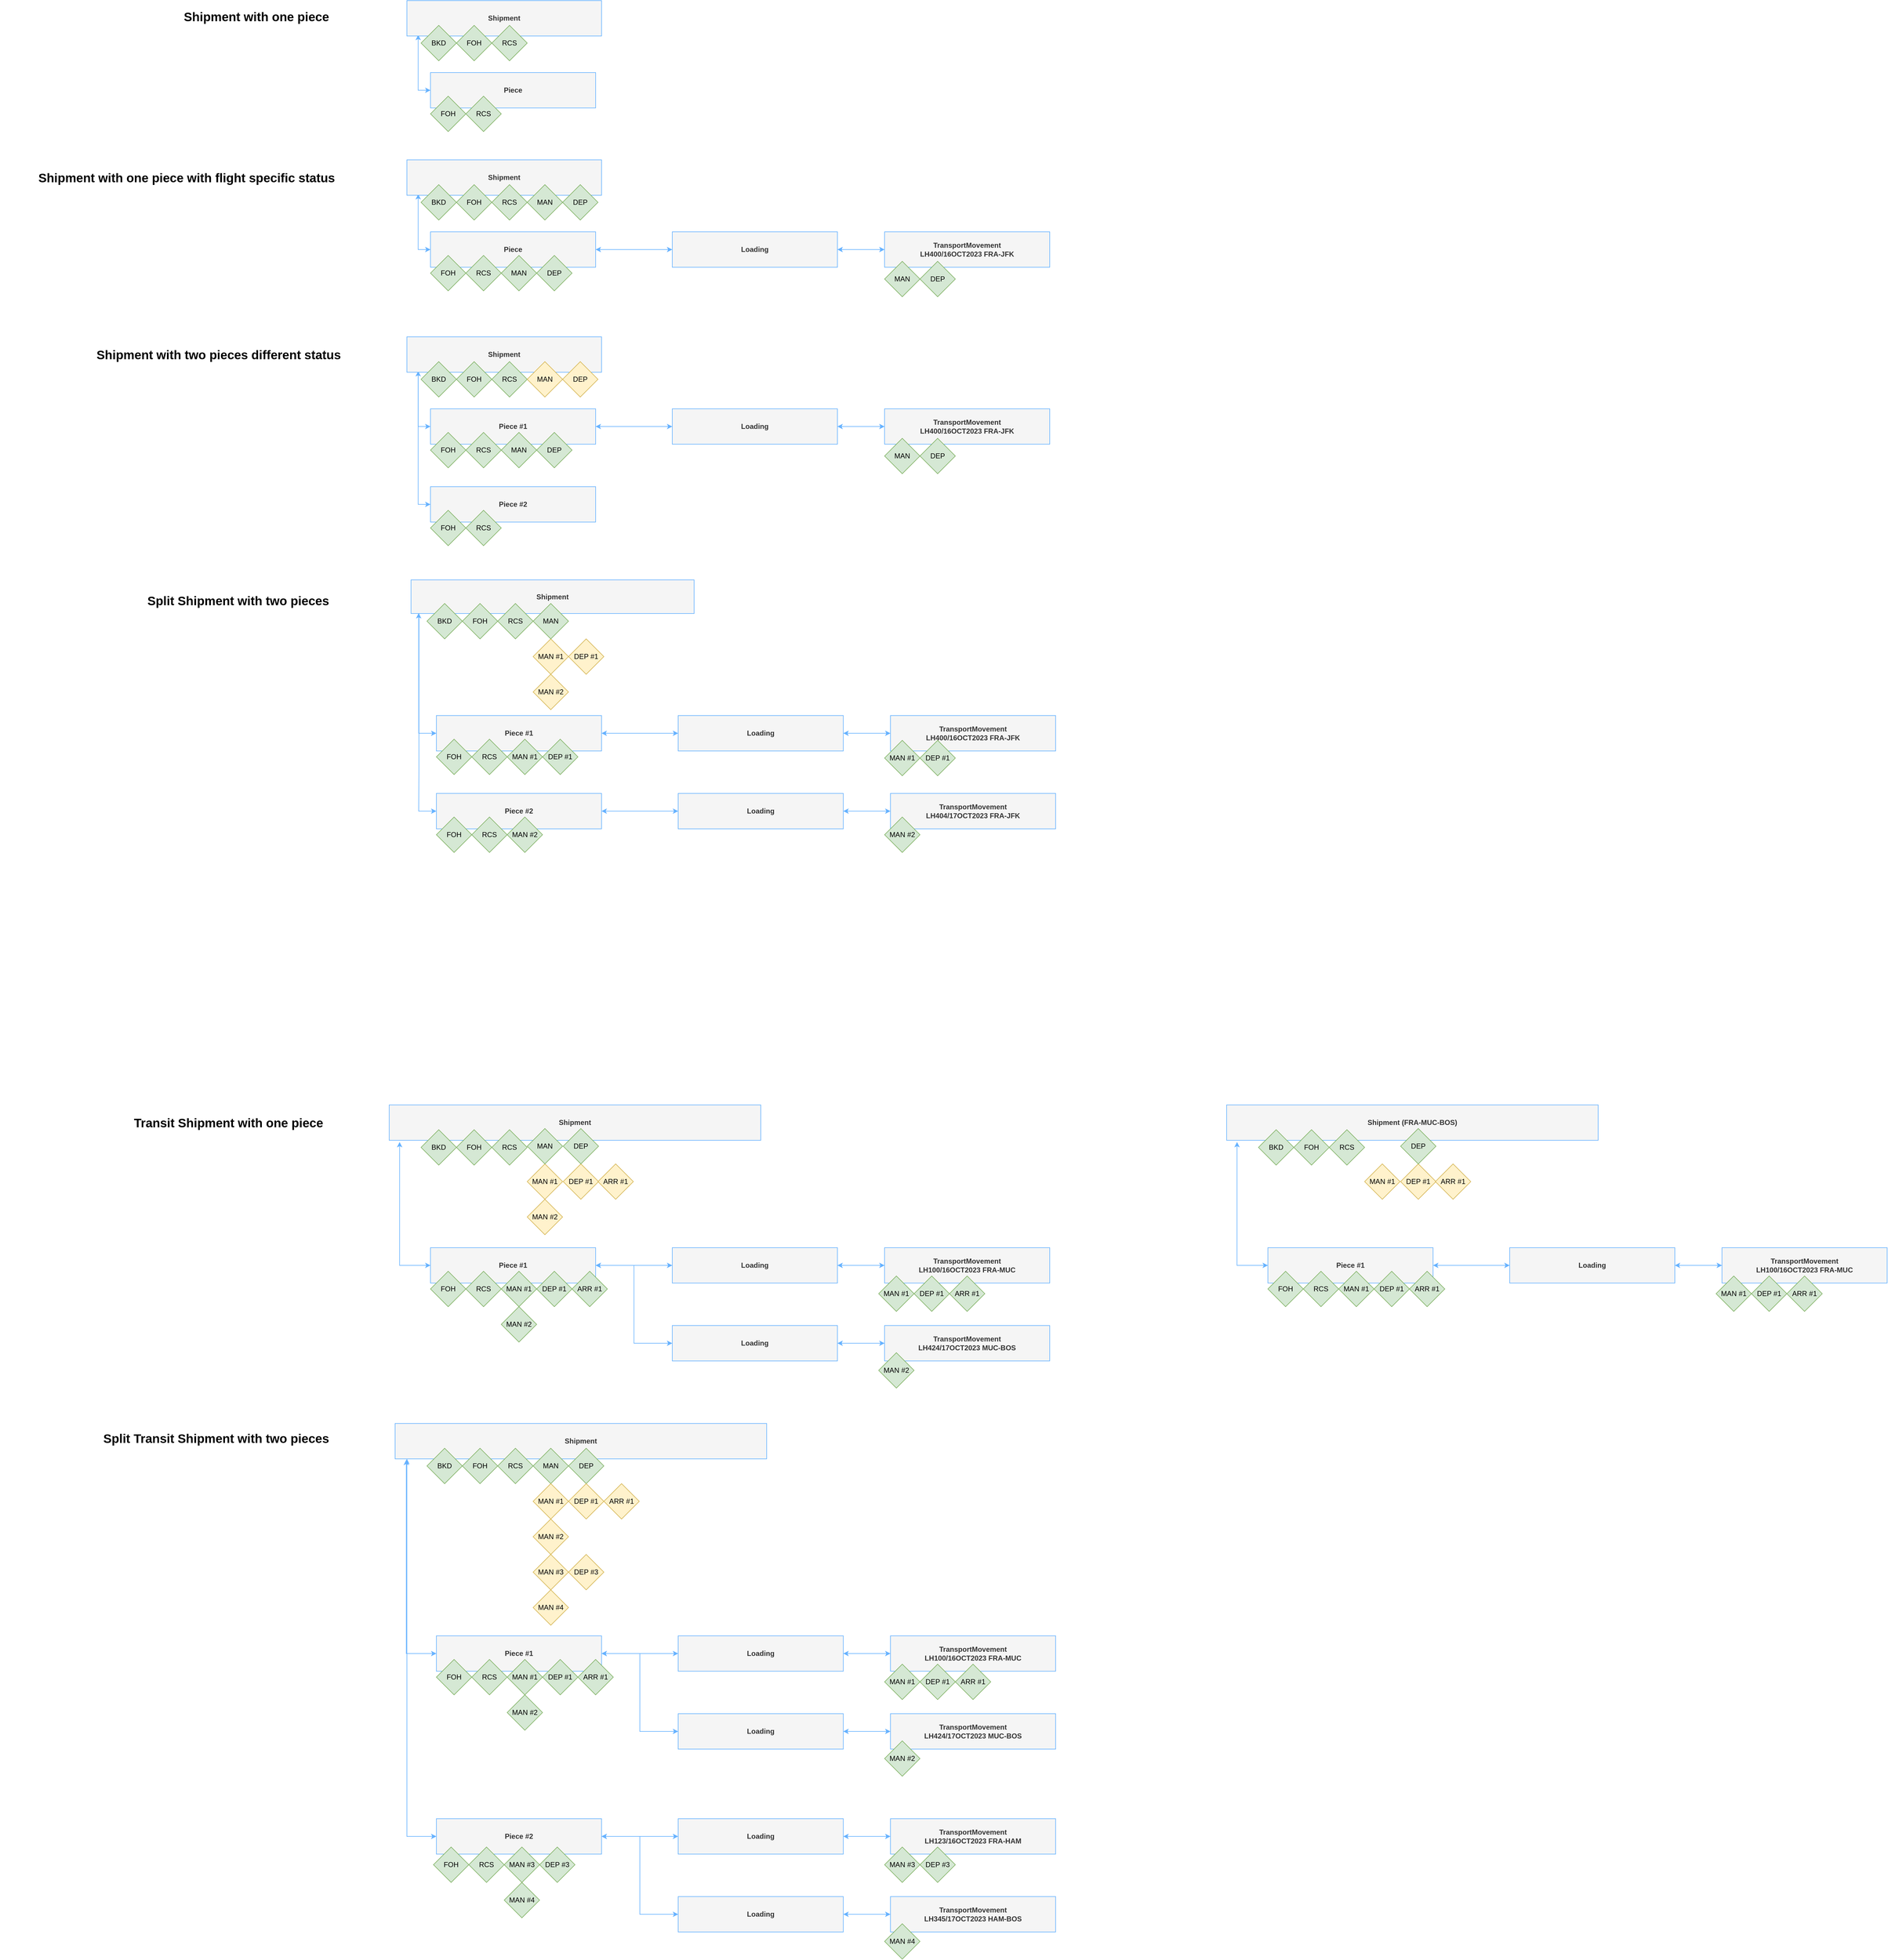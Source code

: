 <mxfile version="22.0.4" type="device">
  <diagram name="Seite-1" id="QlhiIvQ4_2E_zhbugzKK">
    <mxGraphModel dx="3215" dy="2066" grid="1" gridSize="10" guides="1" tooltips="1" connect="1" arrows="1" fold="1" page="1" pageScale="1" pageWidth="827" pageHeight="1169" math="0" shadow="0">
      <root>
        <mxCell id="0" />
        <mxCell id="1" parent="0" />
        <mxCell id="5CUBUq4CtGVq6OdzhweH-41" value="Piece #1" style="whiteSpace=wrap;html=1;fontStyle=1;fillColor=#f5f5f5;strokeColor=#66B2FF;fontColor=#333333;" vertex="1" parent="1">
          <mxGeometry x="80" y="2302" width="280" height="60" as="geometry" />
        </mxCell>
        <mxCell id="5CUBUq4CtGVq6OdzhweH-28" value="TransportMovement&lt;br&gt;LH400/16OCT2023 FRA-JFK" style="whiteSpace=wrap;html=1;fontStyle=1;fillColor=#f5f5f5;strokeColor=#66B2FF;fontColor=#333333;" vertex="1" parent="1">
          <mxGeometry x="860" y="1400" width="280" height="60" as="geometry" />
        </mxCell>
        <mxCell id="KiZJLOA3F3ZZ3r3pBosK-10" style="edgeStyle=orthogonalEdgeStyle;rounded=0;orthogonalLoop=1;jettySize=auto;html=1;entryX=0;entryY=0.5;entryDx=0;entryDy=0;exitX=0.058;exitY=0.967;exitDx=0;exitDy=0;exitPerimeter=0;startArrow=classic;startFill=1;strokeColor=#66B2FF;" parent="1" source="KiZJLOA3F3ZZ3r3pBosK-2" target="KiZJLOA3F3ZZ3r3pBosK-4" edge="1">
          <mxGeometry relative="1" as="geometry" />
        </mxCell>
        <mxCell id="KiZJLOA3F3ZZ3r3pBosK-2" value="Shipment" style="whiteSpace=wrap;html=1;fontStyle=1;fillColor=#f5f5f5;strokeColor=#66B2FF;fontColor=#333333;" parent="1" vertex="1">
          <mxGeometry x="40" y="188" width="330" height="60" as="geometry" />
        </mxCell>
        <mxCell id="KiZJLOA3F3ZZ3r3pBosK-4" value="Piece" style="whiteSpace=wrap;html=1;fontStyle=1;fillColor=#f5f5f5;strokeColor=#66B2FF;fontColor=#333333;" parent="1" vertex="1">
          <mxGeometry x="80" y="310" width="280" height="60" as="geometry" />
        </mxCell>
        <mxCell id="KiZJLOA3F3ZZ3r3pBosK-8" value="FOH" style="rhombus;whiteSpace=wrap;html=1;labelBackgroundColor=none;labelBorderColor=none;fillColor=#d5e8d4;strokeColor=#82b366;" parent="1" vertex="1">
          <mxGeometry x="80" y="350" width="60" height="60" as="geometry" />
        </mxCell>
        <mxCell id="KiZJLOA3F3ZZ3r3pBosK-9" value="RCS" style="rhombus;whiteSpace=wrap;html=1;labelBackgroundColor=none;labelBorderColor=none;fillColor=#d5e8d4;strokeColor=#82b366;" parent="1" vertex="1">
          <mxGeometry x="140" y="350" width="60" height="60" as="geometry" />
        </mxCell>
        <mxCell id="KiZJLOA3F3ZZ3r3pBosK-1" value="BKD" style="rhombus;whiteSpace=wrap;html=1;labelBackgroundColor=none;labelBorderColor=none;fillColor=#d5e8d4;strokeColor=#82b366;" parent="1" vertex="1">
          <mxGeometry x="64" y="230" width="60" height="60" as="geometry" />
        </mxCell>
        <mxCell id="KiZJLOA3F3ZZ3r3pBosK-6" value="FOH" style="rhombus;whiteSpace=wrap;html=1;labelBackgroundColor=none;labelBorderColor=none;fillColor=#d5e8d4;strokeColor=#82b366;" parent="1" vertex="1">
          <mxGeometry x="124" y="230" width="60" height="60" as="geometry" />
        </mxCell>
        <mxCell id="KiZJLOA3F3ZZ3r3pBosK-7" value="RCS" style="rhombus;whiteSpace=wrap;html=1;labelBackgroundColor=none;labelBorderColor=none;fillColor=#d5e8d4;strokeColor=#82b366;" parent="1" vertex="1">
          <mxGeometry x="184" y="230" width="60" height="60" as="geometry" />
        </mxCell>
        <mxCell id="KiZJLOA3F3ZZ3r3pBosK-11" style="edgeStyle=orthogonalEdgeStyle;rounded=0;orthogonalLoop=1;jettySize=auto;html=1;entryX=0;entryY=0.5;entryDx=0;entryDy=0;exitX=0.058;exitY=0.967;exitDx=0;exitDy=0;exitPerimeter=0;startArrow=classic;startFill=1;strokeColor=#66B2FF;" parent="1" source="KiZJLOA3F3ZZ3r3pBosK-12" target="KiZJLOA3F3ZZ3r3pBosK-13" edge="1">
          <mxGeometry relative="1" as="geometry" />
        </mxCell>
        <mxCell id="KiZJLOA3F3ZZ3r3pBosK-12" value="Shipment" style="whiteSpace=wrap;html=1;fontStyle=1;fillColor=#f5f5f5;strokeColor=#66B2FF;fontColor=#333333;" parent="1" vertex="1">
          <mxGeometry x="40" y="458" width="330" height="60" as="geometry" />
        </mxCell>
        <mxCell id="KiZJLOA3F3ZZ3r3pBosK-25" style="edgeStyle=orthogonalEdgeStyle;rounded=0;orthogonalLoop=1;jettySize=auto;html=1;entryX=0;entryY=0.5;entryDx=0;entryDy=0;startArrow=classic;startFill=1;strokeColor=#66B2FF;" parent="1" source="KiZJLOA3F3ZZ3r3pBosK-13" target="KiZJLOA3F3ZZ3r3pBosK-23" edge="1">
          <mxGeometry relative="1" as="geometry" />
        </mxCell>
        <mxCell id="KiZJLOA3F3ZZ3r3pBosK-13" value="Piece" style="whiteSpace=wrap;html=1;fontStyle=1;fillColor=#f5f5f5;strokeColor=#66B2FF;fontColor=#333333;" parent="1" vertex="1">
          <mxGeometry x="80" y="580" width="280" height="60" as="geometry" />
        </mxCell>
        <mxCell id="KiZJLOA3F3ZZ3r3pBosK-14" value="FOH" style="rhombus;whiteSpace=wrap;html=1;labelBackgroundColor=none;labelBorderColor=none;fillColor=#d5e8d4;strokeColor=#82b366;" parent="1" vertex="1">
          <mxGeometry x="80" y="620" width="60" height="60" as="geometry" />
        </mxCell>
        <mxCell id="KiZJLOA3F3ZZ3r3pBosK-15" value="RCS" style="rhombus;whiteSpace=wrap;html=1;labelBackgroundColor=none;labelBorderColor=none;fillColor=#d5e8d4;strokeColor=#82b366;" parent="1" vertex="1">
          <mxGeometry x="140" y="620" width="60" height="60" as="geometry" />
        </mxCell>
        <mxCell id="KiZJLOA3F3ZZ3r3pBosK-16" value="BKD" style="rhombus;whiteSpace=wrap;html=1;labelBackgroundColor=none;labelBorderColor=none;fillColor=#d5e8d4;strokeColor=#82b366;" parent="1" vertex="1">
          <mxGeometry x="64" y="500" width="60" height="60" as="geometry" />
        </mxCell>
        <mxCell id="KiZJLOA3F3ZZ3r3pBosK-17" value="FOH" style="rhombus;whiteSpace=wrap;html=1;labelBackgroundColor=none;labelBorderColor=none;fillColor=#d5e8d4;strokeColor=#82b366;" parent="1" vertex="1">
          <mxGeometry x="124" y="500" width="60" height="60" as="geometry" />
        </mxCell>
        <mxCell id="KiZJLOA3F3ZZ3r3pBosK-18" value="RCS" style="rhombus;whiteSpace=wrap;html=1;labelBackgroundColor=none;labelBorderColor=none;fillColor=#d5e8d4;strokeColor=#82b366;" parent="1" vertex="1">
          <mxGeometry x="184" y="500" width="60" height="60" as="geometry" />
        </mxCell>
        <mxCell id="KiZJLOA3F3ZZ3r3pBosK-19" value="MAN" style="rhombus;whiteSpace=wrap;html=1;labelBackgroundColor=none;labelBorderColor=none;fillColor=#d5e8d4;strokeColor=#82b366;" parent="1" vertex="1">
          <mxGeometry x="244" y="500" width="60" height="60" as="geometry" />
        </mxCell>
        <mxCell id="KiZJLOA3F3ZZ3r3pBosK-20" value="DEP" style="rhombus;whiteSpace=wrap;html=1;labelBackgroundColor=none;labelBorderColor=none;fillColor=#d5e8d4;strokeColor=#82b366;" parent="1" vertex="1">
          <mxGeometry x="304" y="500" width="60" height="60" as="geometry" />
        </mxCell>
        <mxCell id="KiZJLOA3F3ZZ3r3pBosK-21" value="MAN" style="rhombus;whiteSpace=wrap;html=1;labelBackgroundColor=none;labelBorderColor=none;fillColor=#d5e8d4;strokeColor=#82b366;" parent="1" vertex="1">
          <mxGeometry x="200" y="620" width="60" height="60" as="geometry" />
        </mxCell>
        <mxCell id="KiZJLOA3F3ZZ3r3pBosK-22" value="DEP" style="rhombus;whiteSpace=wrap;html=1;labelBackgroundColor=none;labelBorderColor=none;fillColor=#d5e8d4;strokeColor=#82b366;" parent="1" vertex="1">
          <mxGeometry x="260" y="620" width="60" height="60" as="geometry" />
        </mxCell>
        <mxCell id="KiZJLOA3F3ZZ3r3pBosK-26" style="edgeStyle=orthogonalEdgeStyle;rounded=0;orthogonalLoop=1;jettySize=auto;html=1;entryX=0;entryY=0.5;entryDx=0;entryDy=0;startArrow=classic;startFill=1;strokeColor=#66B2FF;" parent="1" source="KiZJLOA3F3ZZ3r3pBosK-23" target="KiZJLOA3F3ZZ3r3pBosK-24" edge="1">
          <mxGeometry relative="1" as="geometry" />
        </mxCell>
        <mxCell id="KiZJLOA3F3ZZ3r3pBosK-23" value="Loading" style="whiteSpace=wrap;html=1;fontStyle=1;fillColor=#f5f5f5;strokeColor=#66B2FF;fontColor=#333333;" parent="1" vertex="1">
          <mxGeometry x="490" y="580" width="280" height="60" as="geometry" />
        </mxCell>
        <mxCell id="KiZJLOA3F3ZZ3r3pBosK-24" value="TransportMovement&lt;br&gt;LH400/16OCT2023 FRA-JFK" style="whiteSpace=wrap;html=1;fontStyle=1;fillColor=#f5f5f5;strokeColor=#66B2FF;fontColor=#333333;" parent="1" vertex="1">
          <mxGeometry x="850" y="580" width="280" height="60" as="geometry" />
        </mxCell>
        <mxCell id="KiZJLOA3F3ZZ3r3pBosK-27" style="edgeStyle=orthogonalEdgeStyle;rounded=0;orthogonalLoop=1;jettySize=auto;html=1;entryX=0;entryY=0.5;entryDx=0;entryDy=0;exitX=0.058;exitY=0.967;exitDx=0;exitDy=0;exitPerimeter=0;startArrow=classic;startFill=1;strokeColor=#66B2FF;" parent="1" source="KiZJLOA3F3ZZ3r3pBosK-28" target="KiZJLOA3F3ZZ3r3pBosK-30" edge="1">
          <mxGeometry relative="1" as="geometry" />
        </mxCell>
        <mxCell id="5CUBUq4CtGVq6OdzhweH-10" style="edgeStyle=orthogonalEdgeStyle;rounded=0;orthogonalLoop=1;jettySize=auto;html=1;entryX=0;entryY=0.5;entryDx=0;entryDy=0;exitX=0.058;exitY=1.008;exitDx=0;exitDy=0;exitPerimeter=0;strokeColor=#66B2FF;" edge="1" parent="1" source="KiZJLOA3F3ZZ3r3pBosK-28" target="5CUBUq4CtGVq6OdzhweH-4">
          <mxGeometry relative="1" as="geometry" />
        </mxCell>
        <mxCell id="KiZJLOA3F3ZZ3r3pBosK-28" value="Shipment" style="whiteSpace=wrap;html=1;fontStyle=1;fillColor=#f5f5f5;strokeColor=#66B2FF;fontColor=#333333;" parent="1" vertex="1">
          <mxGeometry x="40" y="758" width="330" height="60" as="geometry" />
        </mxCell>
        <mxCell id="KiZJLOA3F3ZZ3r3pBosK-29" style="edgeStyle=orthogonalEdgeStyle;rounded=0;orthogonalLoop=1;jettySize=auto;html=1;entryX=0;entryY=0.5;entryDx=0;entryDy=0;startArrow=classic;startFill=1;strokeColor=#66B2FF;" parent="1" source="KiZJLOA3F3ZZ3r3pBosK-30" target="KiZJLOA3F3ZZ3r3pBosK-41" edge="1">
          <mxGeometry relative="1" as="geometry" />
        </mxCell>
        <mxCell id="KiZJLOA3F3ZZ3r3pBosK-30" value="Piece #1" style="whiteSpace=wrap;html=1;fontStyle=1;fillColor=#f5f5f5;strokeColor=#66B2FF;fontColor=#333333;" parent="1" vertex="1">
          <mxGeometry x="80" y="880" width="280" height="60" as="geometry" />
        </mxCell>
        <mxCell id="KiZJLOA3F3ZZ3r3pBosK-31" value="FOH" style="rhombus;whiteSpace=wrap;html=1;labelBackgroundColor=none;labelBorderColor=none;fillColor=#d5e8d4;strokeColor=#82b366;" parent="1" vertex="1">
          <mxGeometry x="80" y="920" width="60" height="60" as="geometry" />
        </mxCell>
        <mxCell id="KiZJLOA3F3ZZ3r3pBosK-32" value="RCS" style="rhombus;whiteSpace=wrap;html=1;labelBackgroundColor=none;labelBorderColor=none;fillColor=#d5e8d4;strokeColor=#82b366;" parent="1" vertex="1">
          <mxGeometry x="140" y="920" width="60" height="60" as="geometry" />
        </mxCell>
        <mxCell id="KiZJLOA3F3ZZ3r3pBosK-33" value="BKD" style="rhombus;whiteSpace=wrap;html=1;labelBackgroundColor=none;labelBorderColor=none;fillColor=#d5e8d4;strokeColor=#82b366;" parent="1" vertex="1">
          <mxGeometry x="64" y="800" width="60" height="60" as="geometry" />
        </mxCell>
        <mxCell id="KiZJLOA3F3ZZ3r3pBosK-34" value="FOH" style="rhombus;whiteSpace=wrap;html=1;labelBackgroundColor=none;labelBorderColor=none;fillColor=#d5e8d4;strokeColor=#82b366;" parent="1" vertex="1">
          <mxGeometry x="124" y="800" width="60" height="60" as="geometry" />
        </mxCell>
        <mxCell id="KiZJLOA3F3ZZ3r3pBosK-35" value="RCS" style="rhombus;whiteSpace=wrap;html=1;labelBackgroundColor=none;labelBorderColor=none;fillColor=#d5e8d4;strokeColor=#82b366;" parent="1" vertex="1">
          <mxGeometry x="184" y="800" width="60" height="60" as="geometry" />
        </mxCell>
        <mxCell id="KiZJLOA3F3ZZ3r3pBosK-36" value="MAN" style="rhombus;whiteSpace=wrap;html=1;labelBackgroundColor=none;labelBorderColor=none;fillColor=#fff2cc;gradientDirection=east;strokeColor=#d6b656;" parent="1" vertex="1">
          <mxGeometry x="244" y="800" width="60" height="60" as="geometry" />
        </mxCell>
        <mxCell id="KiZJLOA3F3ZZ3r3pBosK-37" value="DEP" style="rhombus;whiteSpace=wrap;html=1;labelBackgroundColor=none;labelBorderColor=none;fillColor=#fff2cc;gradientDirection=east;strokeColor=#d6b656;" parent="1" vertex="1">
          <mxGeometry x="304" y="800" width="60" height="60" as="geometry" />
        </mxCell>
        <mxCell id="KiZJLOA3F3ZZ3r3pBosK-38" value="MAN" style="rhombus;whiteSpace=wrap;html=1;labelBackgroundColor=none;labelBorderColor=none;fillColor=#d5e8d4;strokeColor=#82b366;" parent="1" vertex="1">
          <mxGeometry x="200" y="920" width="60" height="60" as="geometry" />
        </mxCell>
        <mxCell id="KiZJLOA3F3ZZ3r3pBosK-39" value="DEP" style="rhombus;whiteSpace=wrap;html=1;labelBackgroundColor=none;labelBorderColor=none;fillColor=#d5e8d4;strokeColor=#82b366;" parent="1" vertex="1">
          <mxGeometry x="260" y="920" width="60" height="60" as="geometry" />
        </mxCell>
        <mxCell id="KiZJLOA3F3ZZ3r3pBosK-40" style="edgeStyle=orthogonalEdgeStyle;rounded=0;orthogonalLoop=1;jettySize=auto;html=1;entryX=0;entryY=0.5;entryDx=0;entryDy=0;startArrow=classic;startFill=1;strokeColor=#66B2FF;" parent="1" source="KiZJLOA3F3ZZ3r3pBosK-41" target="5CUBUq4CtGVq6OdzhweH-1" edge="1">
          <mxGeometry relative="1" as="geometry">
            <mxPoint x="850" y="910" as="targetPoint" />
          </mxGeometry>
        </mxCell>
        <mxCell id="KiZJLOA3F3ZZ3r3pBosK-41" value="Loading" style="whiteSpace=wrap;html=1;fontStyle=1;fillColor=#f5f5f5;strokeColor=#66B2FF;fontColor=#333333;" parent="1" vertex="1">
          <mxGeometry x="490" y="880" width="280" height="60" as="geometry" />
        </mxCell>
        <mxCell id="5CUBUq4CtGVq6OdzhweH-1" value="TransportMovement&lt;br&gt;LH400/16OCT2023 FRA-JFK" style="whiteSpace=wrap;html=1;fontStyle=1;fillColor=#f5f5f5;strokeColor=#66B2FF;fontColor=#333333;" vertex="1" parent="1">
          <mxGeometry x="850" y="880" width="280" height="60" as="geometry" />
        </mxCell>
        <mxCell id="5CUBUq4CtGVq6OdzhweH-4" value="Piece #2" style="whiteSpace=wrap;html=1;fontStyle=1;fillColor=#f5f5f5;strokeColor=#66B2FF;fontColor=#333333;" vertex="1" parent="1">
          <mxGeometry x="80" y="1012" width="280" height="60" as="geometry" />
        </mxCell>
        <mxCell id="5CUBUq4CtGVq6OdzhweH-5" value="FOH" style="rhombus;whiteSpace=wrap;html=1;labelBackgroundColor=none;labelBorderColor=none;fillColor=#d5e8d4;strokeColor=#82b366;" vertex="1" parent="1">
          <mxGeometry x="80" y="1052" width="60" height="60" as="geometry" />
        </mxCell>
        <mxCell id="5CUBUq4CtGVq6OdzhweH-6" value="RCS" style="rhombus;whiteSpace=wrap;html=1;labelBackgroundColor=none;labelBorderColor=none;fillColor=#d5e8d4;strokeColor=#82b366;" vertex="1" parent="1">
          <mxGeometry x="140" y="1052" width="60" height="60" as="geometry" />
        </mxCell>
        <mxCell id="5CUBUq4CtGVq6OdzhweH-12" style="edgeStyle=orthogonalEdgeStyle;rounded=0;orthogonalLoop=1;jettySize=auto;html=1;entryX=0;entryY=0.5;entryDx=0;entryDy=0;exitX=0.027;exitY=0.987;exitDx=0;exitDy=0;exitPerimeter=0;startArrow=classic;startFill=1;strokeColor=#66B2FF;" edge="1" parent="1" source="5CUBUq4CtGVq6OdzhweH-14" target="5CUBUq4CtGVq6OdzhweH-16">
          <mxGeometry relative="1" as="geometry">
            <Array as="points">
              <mxPoint x="60" y="1430" />
            </Array>
          </mxGeometry>
        </mxCell>
        <mxCell id="5CUBUq4CtGVq6OdzhweH-13" style="edgeStyle=orthogonalEdgeStyle;rounded=0;orthogonalLoop=1;jettySize=auto;html=1;entryX=0;entryY=0.5;entryDx=0;entryDy=0;exitX=0.028;exitY=0.987;exitDx=0;exitDy=0;exitPerimeter=0;strokeColor=#66B2FF;" edge="1" parent="1" source="5CUBUq4CtGVq6OdzhweH-14" target="5CUBUq4CtGVq6OdzhweH-29">
          <mxGeometry relative="1" as="geometry">
            <Array as="points">
              <mxPoint x="60" y="1492" />
              <mxPoint x="60" y="1682" />
            </Array>
          </mxGeometry>
        </mxCell>
        <mxCell id="5CUBUq4CtGVq6OdzhweH-14" value="Shipment" style="whiteSpace=wrap;html=1;fontStyle=1;fillColor=#f5f5f5;strokeColor=#66B2FF;fontColor=#333333;" vertex="1" parent="1">
          <mxGeometry x="47" y="1170" width="480" height="57" as="geometry" />
        </mxCell>
        <mxCell id="5CUBUq4CtGVq6OdzhweH-15" style="edgeStyle=orthogonalEdgeStyle;rounded=0;orthogonalLoop=1;jettySize=auto;html=1;entryX=0;entryY=0.5;entryDx=0;entryDy=0;startArrow=classic;startFill=1;strokeColor=#66B2FF;" edge="1" parent="1" source="5CUBUq4CtGVq6OdzhweH-16" target="5CUBUq4CtGVq6OdzhweH-27">
          <mxGeometry relative="1" as="geometry" />
        </mxCell>
        <mxCell id="5CUBUq4CtGVq6OdzhweH-16" value="Piece #1" style="whiteSpace=wrap;html=1;fontStyle=1;fillColor=#f5f5f5;strokeColor=#66B2FF;fontColor=#333333;" vertex="1" parent="1">
          <mxGeometry x="90" y="1400" width="280" height="60" as="geometry" />
        </mxCell>
        <mxCell id="5CUBUq4CtGVq6OdzhweH-17" value="FOH" style="rhombus;whiteSpace=wrap;html=1;labelBackgroundColor=none;labelBorderColor=none;fillColor=#d5e8d4;strokeColor=#82b366;" vertex="1" parent="1">
          <mxGeometry x="90" y="1440" width="60" height="60" as="geometry" />
        </mxCell>
        <mxCell id="5CUBUq4CtGVq6OdzhweH-18" value="RCS" style="rhombus;whiteSpace=wrap;html=1;labelBackgroundColor=none;labelBorderColor=none;fillColor=#d5e8d4;strokeColor=#82b366;" vertex="1" parent="1">
          <mxGeometry x="150" y="1440" width="60" height="60" as="geometry" />
        </mxCell>
        <mxCell id="5CUBUq4CtGVq6OdzhweH-19" value="BKD" style="rhombus;whiteSpace=wrap;html=1;labelBackgroundColor=none;labelBorderColor=none;fillColor=#d5e8d4;strokeColor=#82b366;" vertex="1" parent="1">
          <mxGeometry x="74" y="1210" width="60" height="60" as="geometry" />
        </mxCell>
        <mxCell id="5CUBUq4CtGVq6OdzhweH-20" value="FOH" style="rhombus;whiteSpace=wrap;html=1;labelBackgroundColor=none;labelBorderColor=none;fillColor=#d5e8d4;strokeColor=#82b366;" vertex="1" parent="1">
          <mxGeometry x="134" y="1210" width="60" height="60" as="geometry" />
        </mxCell>
        <mxCell id="5CUBUq4CtGVq6OdzhweH-21" value="RCS" style="rhombus;whiteSpace=wrap;html=1;labelBackgroundColor=none;labelBorderColor=none;fillColor=#d5e8d4;strokeColor=#82b366;" vertex="1" parent="1">
          <mxGeometry x="194" y="1210" width="60" height="60" as="geometry" />
        </mxCell>
        <mxCell id="5CUBUq4CtGVq6OdzhweH-22" value="MAN #1" style="rhombus;whiteSpace=wrap;html=1;labelBackgroundColor=none;labelBorderColor=none;fillColor=#fff2cc;strokeColor=#d6b656;" vertex="1" parent="1">
          <mxGeometry x="254" y="1270" width="60" height="60" as="geometry" />
        </mxCell>
        <mxCell id="5CUBUq4CtGVq6OdzhweH-23" value="DEP #1" style="rhombus;whiteSpace=wrap;html=1;labelBackgroundColor=none;labelBorderColor=none;fillColor=#fff2cc;gradientDirection=east;strokeColor=#d6b656;" vertex="1" parent="1">
          <mxGeometry x="314" y="1270" width="60" height="60" as="geometry" />
        </mxCell>
        <mxCell id="5CUBUq4CtGVq6OdzhweH-24" value="MAN #1" style="rhombus;whiteSpace=wrap;html=1;labelBackgroundColor=none;labelBorderColor=none;fillColor=#d5e8d4;strokeColor=#82b366;" vertex="1" parent="1">
          <mxGeometry x="210" y="1440" width="60" height="60" as="geometry" />
        </mxCell>
        <mxCell id="5CUBUq4CtGVq6OdzhweH-25" value="DEP #1" style="rhombus;whiteSpace=wrap;html=1;labelBackgroundColor=none;labelBorderColor=none;fillColor=#d5e8d4;strokeColor=#82b366;" vertex="1" parent="1">
          <mxGeometry x="270" y="1440" width="60" height="60" as="geometry" />
        </mxCell>
        <mxCell id="5CUBUq4CtGVq6OdzhweH-26" style="edgeStyle=orthogonalEdgeStyle;rounded=0;orthogonalLoop=1;jettySize=auto;html=1;entryX=0;entryY=0.5;entryDx=0;entryDy=0;startArrow=classic;startFill=1;strokeColor=#66B2FF;" edge="1" parent="1" source="5CUBUq4CtGVq6OdzhweH-27" target="5CUBUq4CtGVq6OdzhweH-28">
          <mxGeometry relative="1" as="geometry">
            <mxPoint x="860" y="1430" as="targetPoint" />
          </mxGeometry>
        </mxCell>
        <mxCell id="5CUBUq4CtGVq6OdzhweH-27" value="Loading" style="whiteSpace=wrap;html=1;fontStyle=1;fillColor=#f5f5f5;strokeColor=#66B2FF;fontColor=#333333;" vertex="1" parent="1">
          <mxGeometry x="500" y="1400" width="280" height="60" as="geometry" />
        </mxCell>
        <mxCell id="5CUBUq4CtGVq6OdzhweH-35" style="edgeStyle=orthogonalEdgeStyle;rounded=0;orthogonalLoop=1;jettySize=auto;html=1;startArrow=classic;startFill=1;strokeColor=#66B2FF;" edge="1" parent="1" source="5CUBUq4CtGVq6OdzhweH-29" target="5CUBUq4CtGVq6OdzhweH-33">
          <mxGeometry relative="1" as="geometry" />
        </mxCell>
        <mxCell id="5CUBUq4CtGVq6OdzhweH-29" value="Piece #2" style="whiteSpace=wrap;html=1;fontStyle=1;fillColor=#f5f5f5;strokeColor=#66B2FF;fontColor=#333333;" vertex="1" parent="1">
          <mxGeometry x="90" y="1532" width="280" height="60" as="geometry" />
        </mxCell>
        <mxCell id="5CUBUq4CtGVq6OdzhweH-30" value="FOH" style="rhombus;whiteSpace=wrap;html=1;labelBackgroundColor=none;labelBorderColor=none;fillColor=#d5e8d4;strokeColor=#82b366;" vertex="1" parent="1">
          <mxGeometry x="90" y="1572" width="60" height="60" as="geometry" />
        </mxCell>
        <mxCell id="5CUBUq4CtGVq6OdzhweH-31" value="RCS" style="rhombus;whiteSpace=wrap;html=1;labelBackgroundColor=none;labelBorderColor=none;fillColor=#d5e8d4;strokeColor=#82b366;" vertex="1" parent="1">
          <mxGeometry x="150" y="1572" width="60" height="60" as="geometry" />
        </mxCell>
        <mxCell id="5CUBUq4CtGVq6OdzhweH-32" style="edgeStyle=orthogonalEdgeStyle;rounded=0;orthogonalLoop=1;jettySize=auto;html=1;entryX=0;entryY=0.5;entryDx=0;entryDy=0;startArrow=classic;startFill=1;strokeColor=#66B2FF;" edge="1" parent="1" source="5CUBUq4CtGVq6OdzhweH-33" target="5CUBUq4CtGVq6OdzhweH-34">
          <mxGeometry relative="1" as="geometry">
            <mxPoint x="860" y="1562" as="targetPoint" />
          </mxGeometry>
        </mxCell>
        <mxCell id="5CUBUq4CtGVq6OdzhweH-33" value="Loading" style="whiteSpace=wrap;html=1;fontStyle=1;fillColor=#f5f5f5;strokeColor=#66B2FF;fontColor=#333333;" vertex="1" parent="1">
          <mxGeometry x="500" y="1532" width="280" height="60" as="geometry" />
        </mxCell>
        <mxCell id="5CUBUq4CtGVq6OdzhweH-34" value="TransportMovement&lt;br&gt;LH404/17OCT2023 FRA-JFK" style="whiteSpace=wrap;html=1;fontStyle=1;fillColor=#f5f5f5;strokeColor=#66B2FF;fontColor=#333333;" vertex="1" parent="1">
          <mxGeometry x="860" y="1532" width="280" height="60" as="geometry" />
        </mxCell>
        <mxCell id="5CUBUq4CtGVq6OdzhweH-36" value="MAN #2" style="rhombus;whiteSpace=wrap;html=1;labelBackgroundColor=none;labelBorderColor=none;fillColor=#d5e8d4;strokeColor=#82b366;" vertex="1" parent="1">
          <mxGeometry x="210" y="1572" width="60" height="60" as="geometry" />
        </mxCell>
        <mxCell id="5CUBUq4CtGVq6OdzhweH-165" style="edgeStyle=orthogonalEdgeStyle;rounded=0;orthogonalLoop=1;jettySize=auto;html=1;entryX=0;entryY=0.5;entryDx=0;entryDy=0;exitX=0.028;exitY=1.047;exitDx=0;exitDy=0;exitPerimeter=0;strokeColor=#66B2FF;startArrow=classic;startFill=1;" edge="1" parent="1" source="5CUBUq4CtGVq6OdzhweH-39" target="5CUBUq4CtGVq6OdzhweH-41">
          <mxGeometry relative="1" as="geometry">
            <Array as="points">
              <mxPoint x="28" y="2332" />
            </Array>
          </mxGeometry>
        </mxCell>
        <mxCell id="5CUBUq4CtGVq6OdzhweH-39" value="Shipment" style="whiteSpace=wrap;html=1;fontStyle=1;fillColor=#f5f5f5;strokeColor=#66B2FF;fontColor=#333333;" vertex="1" parent="1">
          <mxGeometry x="10" y="2060" width="630" height="60" as="geometry" />
        </mxCell>
        <mxCell id="5CUBUq4CtGVq6OdzhweH-40" style="edgeStyle=orthogonalEdgeStyle;rounded=0;orthogonalLoop=1;jettySize=auto;html=1;entryX=0;entryY=0.5;entryDx=0;entryDy=0;startArrow=classic;startFill=1;strokeColor=#66B2FF;" edge="1" parent="1" source="5CUBUq4CtGVq6OdzhweH-41" target="5CUBUq4CtGVq6OdzhweH-52">
          <mxGeometry relative="1" as="geometry" />
        </mxCell>
        <mxCell id="5CUBUq4CtGVq6OdzhweH-42" value="FOH" style="rhombus;whiteSpace=wrap;html=1;labelBackgroundColor=none;labelBorderColor=none;fillColor=#d5e8d4;strokeColor=#82b366;" vertex="1" parent="1">
          <mxGeometry x="80" y="2342" width="60" height="60" as="geometry" />
        </mxCell>
        <mxCell id="5CUBUq4CtGVq6OdzhweH-43" value="RCS" style="rhombus;whiteSpace=wrap;html=1;labelBackgroundColor=none;labelBorderColor=none;fillColor=#d5e8d4;strokeColor=#82b366;" vertex="1" parent="1">
          <mxGeometry x="140" y="2342" width="60" height="60" as="geometry" />
        </mxCell>
        <mxCell id="5CUBUq4CtGVq6OdzhweH-44" value="BKD" style="rhombus;whiteSpace=wrap;html=1;labelBackgroundColor=none;labelBorderColor=none;fillColor=#d5e8d4;strokeColor=#82b366;" vertex="1" parent="1">
          <mxGeometry x="64" y="2102" width="60" height="60" as="geometry" />
        </mxCell>
        <mxCell id="5CUBUq4CtGVq6OdzhweH-45" value="FOH" style="rhombus;whiteSpace=wrap;html=1;labelBackgroundColor=none;labelBorderColor=none;fillColor=#d5e8d4;strokeColor=#82b366;" vertex="1" parent="1">
          <mxGeometry x="124" y="2102" width="60" height="60" as="geometry" />
        </mxCell>
        <mxCell id="5CUBUq4CtGVq6OdzhweH-46" value="RCS" style="rhombus;whiteSpace=wrap;html=1;labelBackgroundColor=none;labelBorderColor=none;fillColor=#d5e8d4;strokeColor=#82b366;" vertex="1" parent="1">
          <mxGeometry x="184" y="2102" width="60" height="60" as="geometry" />
        </mxCell>
        <mxCell id="5CUBUq4CtGVq6OdzhweH-47" value="MAN #1" style="rhombus;whiteSpace=wrap;html=1;labelBackgroundColor=none;labelBorderColor=none;fillColor=#fff2cc;gradientDirection=east;strokeColor=#d6b656;" vertex="1" parent="1">
          <mxGeometry x="244" y="2160" width="60" height="60" as="geometry" />
        </mxCell>
        <mxCell id="5CUBUq4CtGVq6OdzhweH-48" value="DEP #1" style="rhombus;whiteSpace=wrap;html=1;labelBackgroundColor=none;labelBorderColor=none;fillColor=#fff2cc;gradientDirection=east;strokeColor=#d6b656;" vertex="1" parent="1">
          <mxGeometry x="305" y="2160" width="60" height="60" as="geometry" />
        </mxCell>
        <mxCell id="5CUBUq4CtGVq6OdzhweH-49" value="MAN #1" style="rhombus;whiteSpace=wrap;html=1;labelBackgroundColor=none;labelBorderColor=none;fillColor=#d5e8d4;strokeColor=#82b366;" vertex="1" parent="1">
          <mxGeometry x="200" y="2342" width="60" height="60" as="geometry" />
        </mxCell>
        <mxCell id="5CUBUq4CtGVq6OdzhweH-50" value="DEP #1" style="rhombus;whiteSpace=wrap;html=1;labelBackgroundColor=none;labelBorderColor=none;fillColor=#d5e8d4;strokeColor=#82b366;" vertex="1" parent="1">
          <mxGeometry x="260" y="2342" width="60" height="60" as="geometry" />
        </mxCell>
        <mxCell id="5CUBUq4CtGVq6OdzhweH-51" style="edgeStyle=orthogonalEdgeStyle;rounded=0;orthogonalLoop=1;jettySize=auto;html=1;entryX=0;entryY=0.5;entryDx=0;entryDy=0;startArrow=classic;startFill=1;strokeColor=#66B2FF;" edge="1" parent="1" source="5CUBUq4CtGVq6OdzhweH-52" target="5CUBUq4CtGVq6OdzhweH-53">
          <mxGeometry relative="1" as="geometry">
            <mxPoint x="850" y="2332" as="targetPoint" />
          </mxGeometry>
        </mxCell>
        <mxCell id="5CUBUq4CtGVq6OdzhweH-52" value="Loading" style="whiteSpace=wrap;html=1;fontStyle=1;fillColor=#f5f5f5;strokeColor=#66B2FF;fontColor=#333333;" vertex="1" parent="1">
          <mxGeometry x="490" y="2302" width="280" height="60" as="geometry" />
        </mxCell>
        <mxCell id="5CUBUq4CtGVq6OdzhweH-53" value="TransportMovement&lt;br&gt;LH100/16OCT2023 FRA-MUC" style="whiteSpace=wrap;html=1;fontStyle=1;fillColor=#f5f5f5;strokeColor=#66B2FF;fontColor=#333333;" vertex="1" parent="1">
          <mxGeometry x="850" y="2302" width="280" height="60" as="geometry" />
        </mxCell>
        <mxCell id="5CUBUq4CtGVq6OdzhweH-57" value="Split Shipment with two pieces" style="text;html=1;strokeColor=none;fillColor=none;align=right;verticalAlign=middle;whiteSpace=wrap;rounded=0;fontSize=21;fontStyle=1" vertex="1" parent="1">
          <mxGeometry x="-640" y="1190" width="550" height="30" as="geometry" />
        </mxCell>
        <mxCell id="5CUBUq4CtGVq6OdzhweH-58" value="Shipment with two pieces different status" style="text;html=1;strokeColor=none;fillColor=none;align=right;verticalAlign=middle;whiteSpace=wrap;rounded=0;fontSize=21;fontStyle=1" vertex="1" parent="1">
          <mxGeometry x="-620" y="773" width="550" height="30" as="geometry" />
        </mxCell>
        <mxCell id="5CUBUq4CtGVq6OdzhweH-59" value="Shipment with one piece" style="text;html=1;strokeColor=none;fillColor=none;align=right;verticalAlign=middle;whiteSpace=wrap;rounded=0;fontSize=21;fontStyle=1" vertex="1" parent="1">
          <mxGeometry x="-640" y="200" width="550" height="30" as="geometry" />
        </mxCell>
        <mxCell id="5CUBUq4CtGVq6OdzhweH-60" value="Shipment with one piece with flight specific status" style="text;html=1;strokeColor=none;fillColor=none;align=right;verticalAlign=middle;whiteSpace=wrap;rounded=0;fontSize=21;fontStyle=1" vertex="1" parent="1">
          <mxGeometry x="-630" y="473" width="550" height="30" as="geometry" />
        </mxCell>
        <mxCell id="5CUBUq4CtGVq6OdzhweH-61" value="Transit Shipment with one piece" style="text;html=1;strokeColor=none;fillColor=none;align=right;verticalAlign=middle;whiteSpace=wrap;rounded=0;fontSize=21;fontStyle=1" vertex="1" parent="1">
          <mxGeometry x="-650" y="2075" width="550" height="30" as="geometry" />
        </mxCell>
        <mxCell id="5CUBUq4CtGVq6OdzhweH-68" style="edgeStyle=orthogonalEdgeStyle;rounded=0;orthogonalLoop=1;jettySize=auto;html=1;entryX=0;entryY=0.5;entryDx=0;entryDy=0;startArrow=classic;startFill=1;strokeColor=#66B2FF;" edge="1" parent="1" source="5CUBUq4CtGVq6OdzhweH-62" target="5CUBUq4CtGVq6OdzhweH-67">
          <mxGeometry relative="1" as="geometry" />
        </mxCell>
        <mxCell id="5CUBUq4CtGVq6OdzhweH-62" value="Loading" style="whiteSpace=wrap;html=1;fontStyle=1;fillColor=#f5f5f5;strokeColor=#66B2FF;fontColor=#333333;" vertex="1" parent="1">
          <mxGeometry x="490" y="2434" width="280" height="60" as="geometry" />
        </mxCell>
        <mxCell id="5CUBUq4CtGVq6OdzhweH-63" style="edgeStyle=orthogonalEdgeStyle;rounded=0;orthogonalLoop=1;jettySize=auto;html=1;entryX=0;entryY=0.5;entryDx=0;entryDy=0;startArrow=classic;startFill=1;exitX=1;exitY=0.5;exitDx=0;exitDy=0;strokeColor=#66B2FF;" edge="1" parent="1" source="5CUBUq4CtGVq6OdzhweH-41" target="5CUBUq4CtGVq6OdzhweH-62">
          <mxGeometry relative="1" as="geometry">
            <mxPoint x="370" y="2342" as="sourcePoint" />
            <mxPoint x="500" y="2342" as="targetPoint" />
          </mxGeometry>
        </mxCell>
        <mxCell id="5CUBUq4CtGVq6OdzhweH-64" value="ARR #1" style="rhombus;whiteSpace=wrap;html=1;labelBackgroundColor=none;labelBorderColor=none;fillColor=#d5e8d4;strokeColor=#82b366;" vertex="1" parent="1">
          <mxGeometry x="320" y="2342" width="60" height="60" as="geometry" />
        </mxCell>
        <mxCell id="5CUBUq4CtGVq6OdzhweH-65" value="MAN #2" style="rhombus;whiteSpace=wrap;html=1;labelBackgroundColor=none;labelBorderColor=none;fillColor=#d5e8d4;strokeColor=#82b366;" vertex="1" parent="1">
          <mxGeometry x="200" y="2402" width="60" height="60" as="geometry" />
        </mxCell>
        <mxCell id="5CUBUq4CtGVq6OdzhweH-67" value="TransportMovement&lt;br&gt;LH424/17OCT2023 MUC-BOS" style="whiteSpace=wrap;html=1;fontStyle=1;fillColor=#f5f5f5;strokeColor=#66B2FF;fontColor=#333333;" vertex="1" parent="1">
          <mxGeometry x="850" y="2434" width="280" height="60" as="geometry" />
        </mxCell>
        <mxCell id="5CUBUq4CtGVq6OdzhweH-69" value="MAN #1" style="rhombus;whiteSpace=wrap;html=1;labelBackgroundColor=none;labelBorderColor=none;fillColor=#d5e8d4;strokeColor=#82b366;" vertex="1" parent="1">
          <mxGeometry x="850" y="1442" width="60" height="60" as="geometry" />
        </mxCell>
        <mxCell id="5CUBUq4CtGVq6OdzhweH-70" value="DEP #1" style="rhombus;whiteSpace=wrap;html=1;labelBackgroundColor=none;labelBorderColor=none;fillColor=#d5e8d4;strokeColor=#82b366;" vertex="1" parent="1">
          <mxGeometry x="910" y="1442" width="60" height="60" as="geometry" />
        </mxCell>
        <mxCell id="5CUBUq4CtGVq6OdzhweH-71" value="MAN #2" style="rhombus;whiteSpace=wrap;html=1;labelBackgroundColor=none;labelBorderColor=none;fillColor=#d5e8d4;strokeColor=#82b366;" vertex="1" parent="1">
          <mxGeometry x="850" y="1572" width="60" height="60" as="geometry" />
        </mxCell>
        <mxCell id="5CUBUq4CtGVq6OdzhweH-72" value="MAN #1" style="rhombus;whiteSpace=wrap;html=1;labelBackgroundColor=none;labelBorderColor=none;fillColor=#d5e8d4;strokeColor=#82b366;" vertex="1" parent="1">
          <mxGeometry x="840" y="2350" width="60" height="60" as="geometry" />
        </mxCell>
        <mxCell id="5CUBUq4CtGVq6OdzhweH-73" value="DEP #1" style="rhombus;whiteSpace=wrap;html=1;labelBackgroundColor=none;labelBorderColor=none;fillColor=#d5e8d4;strokeColor=#82b366;" vertex="1" parent="1">
          <mxGeometry x="900" y="2350" width="60" height="60" as="geometry" />
        </mxCell>
        <mxCell id="5CUBUq4CtGVq6OdzhweH-74" value="ARR #1" style="rhombus;whiteSpace=wrap;html=1;labelBackgroundColor=none;labelBorderColor=none;fillColor=#d5e8d4;strokeColor=#82b366;" vertex="1" parent="1">
          <mxGeometry x="960" y="2350" width="60" height="60" as="geometry" />
        </mxCell>
        <mxCell id="5CUBUq4CtGVq6OdzhweH-75" value="MAN #2" style="rhombus;whiteSpace=wrap;html=1;labelBackgroundColor=none;labelBorderColor=none;fillColor=#d5e8d4;strokeColor=#82b366;" vertex="1" parent="1">
          <mxGeometry x="840" y="2480" width="60" height="60" as="geometry" />
        </mxCell>
        <mxCell id="5CUBUq4CtGVq6OdzhweH-77" value="MAN" style="rhombus;whiteSpace=wrap;html=1;labelBackgroundColor=none;labelBorderColor=none;fillColor=#d5e8d4;strokeColor=#82b366;" vertex="1" parent="1">
          <mxGeometry x="850" y="930" width="60" height="60" as="geometry" />
        </mxCell>
        <mxCell id="5CUBUq4CtGVq6OdzhweH-78" value="DEP" style="rhombus;whiteSpace=wrap;html=1;labelBackgroundColor=none;labelBorderColor=none;fillColor=#d5e8d4;strokeColor=#82b366;" vertex="1" parent="1">
          <mxGeometry x="910" y="930" width="60" height="60" as="geometry" />
        </mxCell>
        <mxCell id="5CUBUq4CtGVq6OdzhweH-79" value="MAN" style="rhombus;whiteSpace=wrap;html=1;labelBackgroundColor=none;labelBorderColor=none;fillColor=#d5e8d4;strokeColor=#82b366;" vertex="1" parent="1">
          <mxGeometry x="850" y="630" width="60" height="60" as="geometry" />
        </mxCell>
        <mxCell id="5CUBUq4CtGVq6OdzhweH-80" value="DEP" style="rhombus;whiteSpace=wrap;html=1;labelBackgroundColor=none;labelBorderColor=none;fillColor=#d5e8d4;strokeColor=#82b366;" vertex="1" parent="1">
          <mxGeometry x="910" y="630" width="60" height="60" as="geometry" />
        </mxCell>
        <mxCell id="5CUBUq4CtGVq6OdzhweH-81" value="ARR #1" style="rhombus;whiteSpace=wrap;html=1;labelBackgroundColor=none;labelBorderColor=none;fillColor=#fff2cc;strokeColor=#d6b656;" vertex="1" parent="1">
          <mxGeometry x="364" y="2160" width="60" height="60" as="geometry" />
        </mxCell>
        <mxCell id="5CUBUq4CtGVq6OdzhweH-82" value="MAN #2" style="rhombus;whiteSpace=wrap;html=1;labelBackgroundColor=none;labelBorderColor=none;fillColor=#fff2cc;strokeColor=#d6b656;" vertex="1" parent="1">
          <mxGeometry x="244" y="2220" width="60" height="60" as="geometry" />
        </mxCell>
        <mxCell id="5CUBUq4CtGVq6OdzhweH-109" value="MAN #2" style="rhombus;whiteSpace=wrap;html=1;labelBackgroundColor=none;labelBorderColor=none;fillColor=#fff2cc;strokeColor=#d6b656;" vertex="1" parent="1">
          <mxGeometry x="254" y="1330" width="60" height="60" as="geometry" />
        </mxCell>
        <mxCell id="5CUBUq4CtGVq6OdzhweH-110" value="MAN" style="rhombus;whiteSpace=wrap;html=1;labelBackgroundColor=none;labelBorderColor=none;fillColor=#d5e8d4;gradientDirection=east;strokeColor=#82b366;" vertex="1" parent="1">
          <mxGeometry x="254" y="1210" width="60" height="60" as="geometry" />
        </mxCell>
        <mxCell id="5CUBUq4CtGVq6OdzhweH-112" value="" style="whiteSpace=wrap;html=1;fontStyle=1;fillColor=none;strokeColor=none;fontColor=none;noLabel=1;" vertex="1" parent="1">
          <mxGeometry x="850" y="310" width="280" height="60" as="geometry" />
        </mxCell>
        <mxCell id="5CUBUq4CtGVq6OdzhweH-149" style="edgeStyle=orthogonalEdgeStyle;rounded=0;orthogonalLoop=1;jettySize=auto;html=1;entryX=0;entryY=0.5;entryDx=0;entryDy=0;exitX=0.03;exitY=1.027;exitDx=0;exitDy=0;exitPerimeter=0;startArrow=classic;startFill=1;strokeColor=#66B2FF;" edge="1" parent="1" source="5CUBUq4CtGVq6OdzhweH-114" target="5CUBUq4CtGVq6OdzhweH-116">
          <mxGeometry relative="1" as="geometry">
            <Array as="points">
              <mxPoint x="39" y="2990" />
            </Array>
          </mxGeometry>
        </mxCell>
        <mxCell id="5CUBUq4CtGVq6OdzhweH-150" style="edgeStyle=orthogonalEdgeStyle;rounded=0;orthogonalLoop=1;jettySize=auto;html=1;entryX=0;entryY=0.5;entryDx=0;entryDy=0;startArrow=classic;startFill=1;strokeColor=#66B2FF;" edge="1" parent="1" source="5CUBUq4CtGVq6OdzhweH-114" target="5CUBUq4CtGVq6OdzhweH-145">
          <mxGeometry relative="1" as="geometry">
            <Array as="points">
              <mxPoint x="40" y="3300" />
            </Array>
          </mxGeometry>
        </mxCell>
        <mxCell id="5CUBUq4CtGVq6OdzhweH-114" value="Shipment" style="whiteSpace=wrap;html=1;fontStyle=1;fillColor=#f5f5f5;strokeColor=#66B2FF;fontColor=#333333;" vertex="1" parent="1">
          <mxGeometry x="20" y="2600" width="630" height="60" as="geometry" />
        </mxCell>
        <mxCell id="5CUBUq4CtGVq6OdzhweH-115" style="edgeStyle=orthogonalEdgeStyle;rounded=0;orthogonalLoop=1;jettySize=auto;html=1;entryX=0;entryY=0.5;entryDx=0;entryDy=0;startArrow=classic;startFill=1;strokeColor=#66B2FF;" edge="1" parent="1" source="5CUBUq4CtGVq6OdzhweH-116" target="5CUBUq4CtGVq6OdzhweH-127">
          <mxGeometry relative="1" as="geometry" />
        </mxCell>
        <mxCell id="5CUBUq4CtGVq6OdzhweH-116" value="Piece #1" style="whiteSpace=wrap;html=1;fontStyle=1;fillColor=#f5f5f5;strokeColor=#66B2FF;fontColor=#333333;" vertex="1" parent="1">
          <mxGeometry x="90" y="2960" width="280" height="60" as="geometry" />
        </mxCell>
        <mxCell id="5CUBUq4CtGVq6OdzhweH-117" value="FOH" style="rhombus;whiteSpace=wrap;html=1;labelBackgroundColor=none;labelBorderColor=none;fillColor=#d5e8d4;strokeColor=#82b366;" vertex="1" parent="1">
          <mxGeometry x="90" y="3000" width="60" height="60" as="geometry" />
        </mxCell>
        <mxCell id="5CUBUq4CtGVq6OdzhweH-118" value="RCS" style="rhombus;whiteSpace=wrap;html=1;labelBackgroundColor=none;labelBorderColor=none;fillColor=#d5e8d4;strokeColor=#82b366;" vertex="1" parent="1">
          <mxGeometry x="150" y="3000" width="60" height="60" as="geometry" />
        </mxCell>
        <mxCell id="5CUBUq4CtGVq6OdzhweH-119" value="BKD" style="rhombus;whiteSpace=wrap;html=1;labelBackgroundColor=none;labelBorderColor=none;fillColor=#d5e8d4;strokeColor=#82b366;" vertex="1" parent="1">
          <mxGeometry x="74" y="2642" width="60" height="60" as="geometry" />
        </mxCell>
        <mxCell id="5CUBUq4CtGVq6OdzhweH-120" value="FOH" style="rhombus;whiteSpace=wrap;html=1;labelBackgroundColor=none;labelBorderColor=none;fillColor=#d5e8d4;strokeColor=#82b366;" vertex="1" parent="1">
          <mxGeometry x="134" y="2642" width="60" height="60" as="geometry" />
        </mxCell>
        <mxCell id="5CUBUq4CtGVq6OdzhweH-121" value="RCS" style="rhombus;whiteSpace=wrap;html=1;labelBackgroundColor=none;labelBorderColor=none;fillColor=#d5e8d4;strokeColor=#82b366;" vertex="1" parent="1">
          <mxGeometry x="194" y="2642" width="60" height="60" as="geometry" />
        </mxCell>
        <mxCell id="5CUBUq4CtGVq6OdzhweH-122" value="MAN" style="rhombus;whiteSpace=wrap;html=1;labelBackgroundColor=none;labelBorderColor=none;fillColor=#d5e8d4;gradientDirection=east;strokeColor=#82b366;" vertex="1" parent="1">
          <mxGeometry x="254" y="2642" width="60" height="60" as="geometry" />
        </mxCell>
        <mxCell id="5CUBUq4CtGVq6OdzhweH-123" value="DEP" style="rhombus;whiteSpace=wrap;html=1;labelBackgroundColor=none;labelBorderColor=none;fillColor=#d5e8d4;gradientDirection=east;strokeColor=#82b366;" vertex="1" parent="1">
          <mxGeometry x="314" y="2642" width="60" height="60" as="geometry" />
        </mxCell>
        <mxCell id="5CUBUq4CtGVq6OdzhweH-124" value="MAN #1" style="rhombus;whiteSpace=wrap;html=1;labelBackgroundColor=none;labelBorderColor=none;fillColor=#d5e8d4;strokeColor=#82b366;" vertex="1" parent="1">
          <mxGeometry x="210" y="3000" width="60" height="60" as="geometry" />
        </mxCell>
        <mxCell id="5CUBUq4CtGVq6OdzhweH-125" value="DEP #1" style="rhombus;whiteSpace=wrap;html=1;labelBackgroundColor=none;labelBorderColor=none;fillColor=#d5e8d4;strokeColor=#82b366;" vertex="1" parent="1">
          <mxGeometry x="270" y="3000" width="60" height="60" as="geometry" />
        </mxCell>
        <mxCell id="5CUBUq4CtGVq6OdzhweH-126" style="edgeStyle=orthogonalEdgeStyle;rounded=0;orthogonalLoop=1;jettySize=auto;html=1;entryX=0;entryY=0.5;entryDx=0;entryDy=0;startArrow=classic;startFill=1;strokeColor=#66B2FF;" edge="1" parent="1" source="5CUBUq4CtGVq6OdzhweH-127" target="5CUBUq4CtGVq6OdzhweH-128">
          <mxGeometry relative="1" as="geometry">
            <mxPoint x="860" y="2990" as="targetPoint" />
          </mxGeometry>
        </mxCell>
        <mxCell id="5CUBUq4CtGVq6OdzhweH-127" value="Loading" style="whiteSpace=wrap;html=1;fontStyle=1;fillColor=#f5f5f5;strokeColor=#66B2FF;fontColor=#333333;" vertex="1" parent="1">
          <mxGeometry x="500" y="2960" width="280" height="60" as="geometry" />
        </mxCell>
        <mxCell id="5CUBUq4CtGVq6OdzhweH-128" value="TransportMovement&lt;br&gt;LH100/16OCT2023 FRA-MUC" style="whiteSpace=wrap;html=1;fontStyle=1;fillColor=#f5f5f5;strokeColor=#66B2FF;fontColor=#333333;" vertex="1" parent="1">
          <mxGeometry x="860" y="2960" width="280" height="60" as="geometry" />
        </mxCell>
        <mxCell id="5CUBUq4CtGVq6OdzhweH-129" style="edgeStyle=orthogonalEdgeStyle;rounded=0;orthogonalLoop=1;jettySize=auto;html=1;entryX=0;entryY=0.5;entryDx=0;entryDy=0;startArrow=classic;startFill=1;strokeColor=#66B2FF;" edge="1" parent="1" source="5CUBUq4CtGVq6OdzhweH-130" target="5CUBUq4CtGVq6OdzhweH-135">
          <mxGeometry relative="1" as="geometry" />
        </mxCell>
        <mxCell id="5CUBUq4CtGVq6OdzhweH-130" value="Loading" style="whiteSpace=wrap;html=1;fontStyle=1;fillColor=#f5f5f5;strokeColor=#66B2FF;fontColor=#333333;" vertex="1" parent="1">
          <mxGeometry x="500" y="3092" width="280" height="60" as="geometry" />
        </mxCell>
        <mxCell id="5CUBUq4CtGVq6OdzhweH-131" style="edgeStyle=orthogonalEdgeStyle;rounded=0;orthogonalLoop=1;jettySize=auto;html=1;entryX=0;entryY=0.5;entryDx=0;entryDy=0;startArrow=classic;startFill=1;exitX=1;exitY=0.5;exitDx=0;exitDy=0;strokeColor=#66B2FF;" edge="1" parent="1" source="5CUBUq4CtGVq6OdzhweH-116" target="5CUBUq4CtGVq6OdzhweH-130">
          <mxGeometry relative="1" as="geometry">
            <mxPoint x="380" y="3000" as="sourcePoint" />
            <mxPoint x="510" y="3000" as="targetPoint" />
          </mxGeometry>
        </mxCell>
        <mxCell id="5CUBUq4CtGVq6OdzhweH-132" value="ARR #1" style="rhombus;whiteSpace=wrap;html=1;labelBackgroundColor=none;labelBorderColor=none;fillColor=#d5e8d4;strokeColor=#82b366;" vertex="1" parent="1">
          <mxGeometry x="330" y="3000" width="60" height="60" as="geometry" />
        </mxCell>
        <mxCell id="5CUBUq4CtGVq6OdzhweH-133" value="MAN #2" style="rhombus;whiteSpace=wrap;html=1;labelBackgroundColor=none;labelBorderColor=none;fillColor=#d5e8d4;strokeColor=#82b366;" vertex="1" parent="1">
          <mxGeometry x="210" y="3060" width="60" height="60" as="geometry" />
        </mxCell>
        <mxCell id="5CUBUq4CtGVq6OdzhweH-135" value="TransportMovement&lt;br&gt;LH424/17OCT2023 MUC-BOS" style="whiteSpace=wrap;html=1;fontStyle=1;fillColor=#f5f5f5;strokeColor=#66B2FF;fontColor=#333333;" vertex="1" parent="1">
          <mxGeometry x="860" y="3092" width="280" height="60" as="geometry" />
        </mxCell>
        <mxCell id="5CUBUq4CtGVq6OdzhweH-136" value="MAN #1" style="rhombus;whiteSpace=wrap;html=1;labelBackgroundColor=none;labelBorderColor=none;fillColor=#d5e8d4;strokeColor=#82b366;" vertex="1" parent="1">
          <mxGeometry x="850" y="3008" width="60" height="60" as="geometry" />
        </mxCell>
        <mxCell id="5CUBUq4CtGVq6OdzhweH-137" value="DEP #1" style="rhombus;whiteSpace=wrap;html=1;labelBackgroundColor=none;labelBorderColor=none;fillColor=#d5e8d4;strokeColor=#82b366;" vertex="1" parent="1">
          <mxGeometry x="910" y="3008" width="60" height="60" as="geometry" />
        </mxCell>
        <mxCell id="5CUBUq4CtGVq6OdzhweH-138" value="ARR #1" style="rhombus;whiteSpace=wrap;html=1;labelBackgroundColor=none;labelBorderColor=none;fillColor=#d5e8d4;strokeColor=#82b366;" vertex="1" parent="1">
          <mxGeometry x="970" y="3008" width="60" height="60" as="geometry" />
        </mxCell>
        <mxCell id="5CUBUq4CtGVq6OdzhweH-139" value="MAN #2" style="rhombus;whiteSpace=wrap;html=1;labelBackgroundColor=none;labelBorderColor=none;fillColor=#d5e8d4;strokeColor=#82b366;" vertex="1" parent="1">
          <mxGeometry x="850" y="3138" width="60" height="60" as="geometry" />
        </mxCell>
        <mxCell id="5CUBUq4CtGVq6OdzhweH-144" value="Split Transit Shipment with two pieces" style="text;html=1;strokeColor=none;fillColor=none;align=right;verticalAlign=middle;whiteSpace=wrap;rounded=0;fontSize=21;fontStyle=1" vertex="1" parent="1">
          <mxGeometry x="-640" y="2610" width="550" height="30" as="geometry" />
        </mxCell>
        <mxCell id="5CUBUq4CtGVq6OdzhweH-162" style="edgeStyle=orthogonalEdgeStyle;rounded=0;orthogonalLoop=1;jettySize=auto;html=1;entryX=0;entryY=0.5;entryDx=0;entryDy=0;startArrow=classic;startFill=1;strokeColor=#66B2FF;" edge="1" parent="1" source="5CUBUq4CtGVq6OdzhweH-145" target="5CUBUq4CtGVq6OdzhweH-152">
          <mxGeometry relative="1" as="geometry" />
        </mxCell>
        <mxCell id="5CUBUq4CtGVq6OdzhweH-145" value="Piece #2" style="whiteSpace=wrap;html=1;fontStyle=1;fillColor=#f5f5f5;strokeColor=#66B2FF;fontColor=#333333;" vertex="1" parent="1">
          <mxGeometry x="90" y="3270" width="280" height="60" as="geometry" />
        </mxCell>
        <mxCell id="5CUBUq4CtGVq6OdzhweH-151" style="edgeStyle=orthogonalEdgeStyle;rounded=0;orthogonalLoop=1;jettySize=auto;html=1;entryX=0;entryY=0.5;entryDx=0;entryDy=0;startArrow=classic;startFill=1;strokeColor=#66B2FF;" edge="1" parent="1" source="5CUBUq4CtGVq6OdzhweH-152" target="5CUBUq4CtGVq6OdzhweH-153">
          <mxGeometry relative="1" as="geometry">
            <mxPoint x="860" y="3300" as="targetPoint" />
          </mxGeometry>
        </mxCell>
        <mxCell id="5CUBUq4CtGVq6OdzhweH-152" value="Loading" style="whiteSpace=wrap;html=1;fontStyle=1;fillColor=#f5f5f5;strokeColor=#66B2FF;fontColor=#333333;" vertex="1" parent="1">
          <mxGeometry x="500" y="3270" width="280" height="60" as="geometry" />
        </mxCell>
        <mxCell id="5CUBUq4CtGVq6OdzhweH-153" value="TransportMovement&lt;br&gt;LH123/16OCT2023 FRA-HAM" style="whiteSpace=wrap;html=1;fontStyle=1;fillColor=#f5f5f5;strokeColor=#66B2FF;fontColor=#333333;" vertex="1" parent="1">
          <mxGeometry x="860" y="3270" width="280" height="60" as="geometry" />
        </mxCell>
        <mxCell id="5CUBUq4CtGVq6OdzhweH-154" style="edgeStyle=orthogonalEdgeStyle;rounded=0;orthogonalLoop=1;jettySize=auto;html=1;entryX=0;entryY=0.5;entryDx=0;entryDy=0;startArrow=classic;startFill=1;strokeColor=#66B2FF;" edge="1" parent="1" source="5CUBUq4CtGVq6OdzhweH-155" target="5CUBUq4CtGVq6OdzhweH-156">
          <mxGeometry relative="1" as="geometry" />
        </mxCell>
        <mxCell id="5CUBUq4CtGVq6OdzhweH-155" value="Loading" style="whiteSpace=wrap;html=1;fontStyle=1;fillColor=#f5f5f5;strokeColor=#66B2FF;fontColor=#333333;" vertex="1" parent="1">
          <mxGeometry x="500" y="3402" width="280" height="60" as="geometry" />
        </mxCell>
        <mxCell id="5CUBUq4CtGVq6OdzhweH-156" value="TransportMovement&lt;br&gt;LH345/17OCT2023 HAM-BOS" style="whiteSpace=wrap;html=1;fontStyle=1;fillColor=#f5f5f5;strokeColor=#66B2FF;fontColor=#333333;" vertex="1" parent="1">
          <mxGeometry x="860" y="3402" width="280" height="60" as="geometry" />
        </mxCell>
        <mxCell id="5CUBUq4CtGVq6OdzhweH-157" value="MAN #3" style="rhombus;whiteSpace=wrap;html=1;labelBackgroundColor=none;labelBorderColor=none;fillColor=#d5e8d4;strokeColor=#82b366;" vertex="1" parent="1">
          <mxGeometry x="850" y="3318" width="60" height="60" as="geometry" />
        </mxCell>
        <mxCell id="5CUBUq4CtGVq6OdzhweH-158" value="DEP #3" style="rhombus;whiteSpace=wrap;html=1;labelBackgroundColor=none;labelBorderColor=none;fillColor=#d5e8d4;strokeColor=#82b366;" vertex="1" parent="1">
          <mxGeometry x="910" y="3318" width="60" height="60" as="geometry" />
        </mxCell>
        <mxCell id="5CUBUq4CtGVq6OdzhweH-160" value="MAN #4" style="rhombus;whiteSpace=wrap;html=1;labelBackgroundColor=none;labelBorderColor=none;fillColor=#d5e8d4;strokeColor=#82b366;" vertex="1" parent="1">
          <mxGeometry x="850" y="3448" width="60" height="60" as="geometry" />
        </mxCell>
        <mxCell id="5CUBUq4CtGVq6OdzhweH-163" value="MAN" style="rhombus;whiteSpace=wrap;html=1;labelBackgroundColor=none;labelBorderColor=none;fillColor=#d5e8d4;strokeColor=#82b366;" vertex="1" parent="1">
          <mxGeometry x="244" y="2100" width="60" height="60" as="geometry" />
        </mxCell>
        <mxCell id="5CUBUq4CtGVq6OdzhweH-166" value="DEP" style="rhombus;whiteSpace=wrap;html=1;labelBackgroundColor=none;labelBorderColor=none;fillColor=#d5e8d4;strokeColor=#82b366;" vertex="1" parent="1">
          <mxGeometry x="305" y="2100" width="60" height="60" as="geometry" />
        </mxCell>
        <mxCell id="5CUBUq4CtGVq6OdzhweH-167" value="Piece #1" style="whiteSpace=wrap;html=1;fontStyle=1;fillColor=#f5f5f5;strokeColor=#66B2FF;fontColor=#333333;" vertex="1" parent="1">
          <mxGeometry x="1500" y="2302" width="280" height="60" as="geometry" />
        </mxCell>
        <mxCell id="5CUBUq4CtGVq6OdzhweH-168" style="edgeStyle=orthogonalEdgeStyle;rounded=0;orthogonalLoop=1;jettySize=auto;html=1;entryX=0;entryY=0.5;entryDx=0;entryDy=0;exitX=0.028;exitY=1.047;exitDx=0;exitDy=0;exitPerimeter=0;strokeColor=#66B2FF;startArrow=classic;startFill=1;" edge="1" parent="1" source="5CUBUq4CtGVq6OdzhweH-169" target="5CUBUq4CtGVq6OdzhweH-167">
          <mxGeometry relative="1" as="geometry">
            <Array as="points">
              <mxPoint x="1448" y="2332" />
            </Array>
          </mxGeometry>
        </mxCell>
        <mxCell id="5CUBUq4CtGVq6OdzhweH-169" value="Shipment (FRA-MUC-BOS)" style="whiteSpace=wrap;html=1;fontStyle=1;fillColor=#f5f5f5;strokeColor=#66B2FF;fontColor=#333333;" vertex="1" parent="1">
          <mxGeometry x="1430" y="2060" width="630" height="60" as="geometry" />
        </mxCell>
        <mxCell id="5CUBUq4CtGVq6OdzhweH-170" style="edgeStyle=orthogonalEdgeStyle;rounded=0;orthogonalLoop=1;jettySize=auto;html=1;entryX=0;entryY=0.5;entryDx=0;entryDy=0;startArrow=classic;startFill=1;strokeColor=#66B2FF;" edge="1" parent="1" source="5CUBUq4CtGVq6OdzhweH-167" target="5CUBUq4CtGVq6OdzhweH-181">
          <mxGeometry relative="1" as="geometry" />
        </mxCell>
        <mxCell id="5CUBUq4CtGVq6OdzhweH-171" value="FOH" style="rhombus;whiteSpace=wrap;html=1;labelBackgroundColor=none;labelBorderColor=none;fillColor=#d5e8d4;strokeColor=#82b366;" vertex="1" parent="1">
          <mxGeometry x="1500" y="2342" width="60" height="60" as="geometry" />
        </mxCell>
        <mxCell id="5CUBUq4CtGVq6OdzhweH-172" value="RCS" style="rhombus;whiteSpace=wrap;html=1;labelBackgroundColor=none;labelBorderColor=none;fillColor=#d5e8d4;strokeColor=#82b366;" vertex="1" parent="1">
          <mxGeometry x="1560" y="2342" width="60" height="60" as="geometry" />
        </mxCell>
        <mxCell id="5CUBUq4CtGVq6OdzhweH-173" value="BKD" style="rhombus;whiteSpace=wrap;html=1;labelBackgroundColor=none;labelBorderColor=none;fillColor=#d5e8d4;strokeColor=#82b366;" vertex="1" parent="1">
          <mxGeometry x="1484" y="2102" width="60" height="60" as="geometry" />
        </mxCell>
        <mxCell id="5CUBUq4CtGVq6OdzhweH-174" value="FOH" style="rhombus;whiteSpace=wrap;html=1;labelBackgroundColor=none;labelBorderColor=none;fillColor=#d5e8d4;strokeColor=#82b366;" vertex="1" parent="1">
          <mxGeometry x="1544" y="2102" width="60" height="60" as="geometry" />
        </mxCell>
        <mxCell id="5CUBUq4CtGVq6OdzhweH-175" value="RCS" style="rhombus;whiteSpace=wrap;html=1;labelBackgroundColor=none;labelBorderColor=none;fillColor=#d5e8d4;strokeColor=#82b366;" vertex="1" parent="1">
          <mxGeometry x="1604" y="2102" width="60" height="60" as="geometry" />
        </mxCell>
        <mxCell id="5CUBUq4CtGVq6OdzhweH-176" value="MAN #1" style="rhombus;whiteSpace=wrap;html=1;labelBackgroundColor=none;labelBorderColor=none;fillColor=#fff2cc;gradientDirection=east;strokeColor=#d6b656;" vertex="1" parent="1">
          <mxGeometry x="1664" y="2160" width="60" height="60" as="geometry" />
        </mxCell>
        <mxCell id="5CUBUq4CtGVq6OdzhweH-177" value="DEP #1" style="rhombus;whiteSpace=wrap;html=1;labelBackgroundColor=none;labelBorderColor=none;fillColor=#fff2cc;gradientDirection=east;strokeColor=#d6b656;" vertex="1" parent="1">
          <mxGeometry x="1725" y="2160" width="60" height="60" as="geometry" />
        </mxCell>
        <mxCell id="5CUBUq4CtGVq6OdzhweH-178" value="MAN #1" style="rhombus;whiteSpace=wrap;html=1;labelBackgroundColor=none;labelBorderColor=none;fillColor=#d5e8d4;strokeColor=#82b366;" vertex="1" parent="1">
          <mxGeometry x="1620" y="2342" width="60" height="60" as="geometry" />
        </mxCell>
        <mxCell id="5CUBUq4CtGVq6OdzhweH-179" value="DEP #1" style="rhombus;whiteSpace=wrap;html=1;labelBackgroundColor=none;labelBorderColor=none;fillColor=#d5e8d4;strokeColor=#82b366;" vertex="1" parent="1">
          <mxGeometry x="1680" y="2342" width="60" height="60" as="geometry" />
        </mxCell>
        <mxCell id="5CUBUq4CtGVq6OdzhweH-180" style="edgeStyle=orthogonalEdgeStyle;rounded=0;orthogonalLoop=1;jettySize=auto;html=1;entryX=0;entryY=0.5;entryDx=0;entryDy=0;startArrow=classic;startFill=1;strokeColor=#66B2FF;" edge="1" parent="1" source="5CUBUq4CtGVq6OdzhweH-181" target="5CUBUq4CtGVq6OdzhweH-182">
          <mxGeometry relative="1" as="geometry">
            <mxPoint x="2270" y="2332" as="targetPoint" />
          </mxGeometry>
        </mxCell>
        <mxCell id="5CUBUq4CtGVq6OdzhweH-181" value="Loading" style="whiteSpace=wrap;html=1;fontStyle=1;fillColor=#f5f5f5;strokeColor=#66B2FF;fontColor=#333333;" vertex="1" parent="1">
          <mxGeometry x="1910" y="2302" width="280" height="60" as="geometry" />
        </mxCell>
        <mxCell id="5CUBUq4CtGVq6OdzhweH-182" value="TransportMovement&lt;br&gt;LH100/16OCT2023 FRA-MUC" style="whiteSpace=wrap;html=1;fontStyle=1;fillColor=#f5f5f5;strokeColor=#66B2FF;fontColor=#333333;" vertex="1" parent="1">
          <mxGeometry x="2270" y="2302" width="280" height="60" as="geometry" />
        </mxCell>
        <mxCell id="5CUBUq4CtGVq6OdzhweH-186" value="ARR #1" style="rhombus;whiteSpace=wrap;html=1;labelBackgroundColor=none;labelBorderColor=none;fillColor=#d5e8d4;strokeColor=#82b366;" vertex="1" parent="1">
          <mxGeometry x="1740" y="2342" width="60" height="60" as="geometry" />
        </mxCell>
        <mxCell id="5CUBUq4CtGVq6OdzhweH-189" value="MAN #1" style="rhombus;whiteSpace=wrap;html=1;labelBackgroundColor=none;labelBorderColor=none;fillColor=#d5e8d4;strokeColor=#82b366;" vertex="1" parent="1">
          <mxGeometry x="2260" y="2350" width="60" height="60" as="geometry" />
        </mxCell>
        <mxCell id="5CUBUq4CtGVq6OdzhweH-190" value="DEP #1" style="rhombus;whiteSpace=wrap;html=1;labelBackgroundColor=none;labelBorderColor=none;fillColor=#d5e8d4;strokeColor=#82b366;" vertex="1" parent="1">
          <mxGeometry x="2320" y="2350" width="60" height="60" as="geometry" />
        </mxCell>
        <mxCell id="5CUBUq4CtGVq6OdzhweH-191" value="ARR #1" style="rhombus;whiteSpace=wrap;html=1;labelBackgroundColor=none;labelBorderColor=none;fillColor=#d5e8d4;strokeColor=#82b366;" vertex="1" parent="1">
          <mxGeometry x="2380" y="2350" width="60" height="60" as="geometry" />
        </mxCell>
        <mxCell id="5CUBUq4CtGVq6OdzhweH-193" value="ARR #1" style="rhombus;whiteSpace=wrap;html=1;labelBackgroundColor=none;labelBorderColor=none;fillColor=#fff2cc;strokeColor=#d6b656;" vertex="1" parent="1">
          <mxGeometry x="1784" y="2160" width="60" height="60" as="geometry" />
        </mxCell>
        <mxCell id="5CUBUq4CtGVq6OdzhweH-196" value="DEP" style="rhombus;whiteSpace=wrap;html=1;labelBackgroundColor=none;labelBorderColor=none;fillColor=#d5e8d4;strokeColor=#82b366;" vertex="1" parent="1">
          <mxGeometry x="1725" y="2100" width="60" height="60" as="geometry" />
        </mxCell>
        <mxCell id="5CUBUq4CtGVq6OdzhweH-197" value="MAN #1" style="rhombus;whiteSpace=wrap;html=1;labelBackgroundColor=none;labelBorderColor=none;fillColor=#fff2cc;gradientDirection=east;strokeColor=#d6b656;" vertex="1" parent="1">
          <mxGeometry x="254" y="2702" width="60" height="60" as="geometry" />
        </mxCell>
        <mxCell id="5CUBUq4CtGVq6OdzhweH-198" value="MAN #2" style="rhombus;whiteSpace=wrap;html=1;labelBackgroundColor=none;labelBorderColor=none;fillColor=#fff2cc;gradientDirection=east;strokeColor=#d6b656;" vertex="1" parent="1">
          <mxGeometry x="254" y="2762" width="60" height="60" as="geometry" />
        </mxCell>
        <mxCell id="5CUBUq4CtGVq6OdzhweH-199" value="MAN #3" style="rhombus;whiteSpace=wrap;html=1;labelBackgroundColor=none;labelBorderColor=none;fillColor=#fff2cc;gradientDirection=east;strokeColor=#d6b656;" vertex="1" parent="1">
          <mxGeometry x="254" y="2822" width="60" height="60" as="geometry" />
        </mxCell>
        <mxCell id="5CUBUq4CtGVq6OdzhweH-200" value="MAN #4" style="rhombus;whiteSpace=wrap;html=1;labelBackgroundColor=none;labelBorderColor=none;fillColor=#fff2cc;gradientDirection=east;strokeColor=#d6b656;" vertex="1" parent="1">
          <mxGeometry x="254" y="2882" width="60" height="60" as="geometry" />
        </mxCell>
        <mxCell id="5CUBUq4CtGVq6OdzhweH-201" value="DEP #1" style="rhombus;whiteSpace=wrap;html=1;labelBackgroundColor=none;labelBorderColor=none;fillColor=#fff2cc;gradientDirection=east;strokeColor=#d6b656;" vertex="1" parent="1">
          <mxGeometry x="314" y="2702" width="60" height="60" as="geometry" />
        </mxCell>
        <mxCell id="5CUBUq4CtGVq6OdzhweH-202" value="DEP #3" style="rhombus;whiteSpace=wrap;html=1;labelBackgroundColor=none;labelBorderColor=none;fillColor=#fff2cc;gradientDirection=east;strokeColor=#d6b656;" vertex="1" parent="1">
          <mxGeometry x="314" y="2822" width="60" height="60" as="geometry" />
        </mxCell>
        <mxCell id="5CUBUq4CtGVq6OdzhweH-203" style="edgeStyle=orthogonalEdgeStyle;rounded=0;orthogonalLoop=1;jettySize=auto;html=1;entryX=0;entryY=0.5;entryDx=0;entryDy=0;startArrow=classic;startFill=1;strokeColor=#66B2FF;exitX=1;exitY=0.5;exitDx=0;exitDy=0;" edge="1" parent="1" source="5CUBUq4CtGVq6OdzhweH-145" target="5CUBUq4CtGVq6OdzhweH-155">
          <mxGeometry relative="1" as="geometry">
            <mxPoint x="380" y="3310" as="sourcePoint" />
            <mxPoint x="510" y="3310" as="targetPoint" />
          </mxGeometry>
        </mxCell>
        <mxCell id="5CUBUq4CtGVq6OdzhweH-204" value="ARR #1" style="rhombus;whiteSpace=wrap;html=1;labelBackgroundColor=none;labelBorderColor=none;fillColor=#fff2cc;gradientDirection=east;strokeColor=#d6b656;" vertex="1" parent="1">
          <mxGeometry x="374" y="2702" width="60" height="60" as="geometry" />
        </mxCell>
        <mxCell id="5CUBUq4CtGVq6OdzhweH-206" value="FOH" style="rhombus;whiteSpace=wrap;html=1;labelBackgroundColor=none;labelBorderColor=none;fillColor=#d5e8d4;strokeColor=#82b366;" vertex="1" parent="1">
          <mxGeometry x="85" y="3318" width="60" height="60" as="geometry" />
        </mxCell>
        <mxCell id="5CUBUq4CtGVq6OdzhweH-207" value="RCS" style="rhombus;whiteSpace=wrap;html=1;labelBackgroundColor=none;labelBorderColor=none;fillColor=#d5e8d4;strokeColor=#82b366;" vertex="1" parent="1">
          <mxGeometry x="145" y="3318" width="60" height="60" as="geometry" />
        </mxCell>
        <mxCell id="5CUBUq4CtGVq6OdzhweH-208" value="MAN #3" style="rhombus;whiteSpace=wrap;html=1;labelBackgroundColor=none;labelBorderColor=none;fillColor=#d5e8d4;strokeColor=#82b366;" vertex="1" parent="1">
          <mxGeometry x="205" y="3318" width="60" height="60" as="geometry" />
        </mxCell>
        <mxCell id="5CUBUq4CtGVq6OdzhweH-209" value="DEP #3" style="rhombus;whiteSpace=wrap;html=1;labelBackgroundColor=none;labelBorderColor=none;fillColor=#d5e8d4;strokeColor=#82b366;" vertex="1" parent="1">
          <mxGeometry x="265" y="3318" width="60" height="60" as="geometry" />
        </mxCell>
        <mxCell id="5CUBUq4CtGVq6OdzhweH-210" value="MAN #4" style="rhombus;whiteSpace=wrap;html=1;labelBackgroundColor=none;labelBorderColor=none;fillColor=#d5e8d4;strokeColor=#82b366;" vertex="1" parent="1">
          <mxGeometry x="205" y="3378" width="60" height="60" as="geometry" />
        </mxCell>
      </root>
    </mxGraphModel>
  </diagram>
</mxfile>
